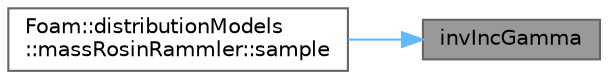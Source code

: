 digraph "invIncGamma"
{
 // LATEX_PDF_SIZE
  bgcolor="transparent";
  edge [fontname=Helvetica,fontsize=10,labelfontname=Helvetica,labelfontsize=10];
  node [fontname=Helvetica,fontsize=10,shape=box,height=0.2,width=0.4];
  rankdir="RL";
  Node1 [id="Node000001",label="invIncGamma",height=0.2,width=0.4,color="gray40", fillcolor="grey60", style="filled", fontcolor="black",tooltip=" "];
  Node1 -> Node2 [id="edge1_Node000001_Node000002",dir="back",color="steelblue1",style="solid",tooltip=" "];
  Node2 [id="Node000002",label="Foam::distributionModels\l::massRosinRammler::sample",height=0.2,width=0.4,color="grey40", fillcolor="white", style="filled",URL="$classFoam_1_1distributionModels_1_1massRosinRammler.html#a523eae27d84403d08bdca843c0679d8a",tooltip=" "];
}
